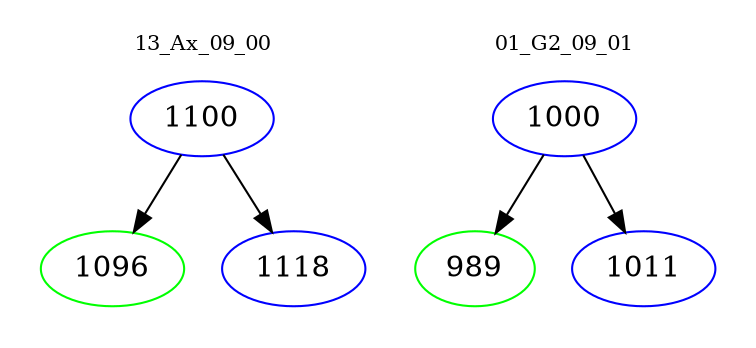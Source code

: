 digraph{
subgraph cluster_0 {
color = white
label = "13_Ax_09_00";
fontsize=10;
T0_1100 [label="1100", color="blue"]
T0_1100 -> T0_1096 [color="black"]
T0_1096 [label="1096", color="green"]
T0_1100 -> T0_1118 [color="black"]
T0_1118 [label="1118", color="blue"]
}
subgraph cluster_1 {
color = white
label = "01_G2_09_01";
fontsize=10;
T1_1000 [label="1000", color="blue"]
T1_1000 -> T1_989 [color="black"]
T1_989 [label="989", color="green"]
T1_1000 -> T1_1011 [color="black"]
T1_1011 [label="1011", color="blue"]
}
}
